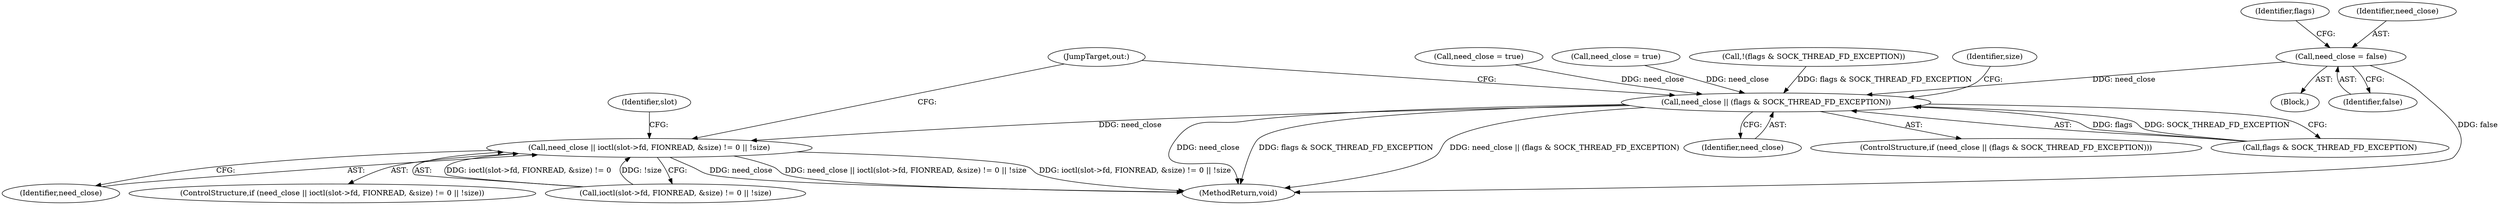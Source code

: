 digraph "0_Android_472271b153c5dc53c28beac55480a8d8434b2d5c_34@API" {
"1000118" [label="(Call,need_close = false)"];
"1000215" [label="(Call,need_close || (flags & SOCK_THREAD_FD_EXCEPTION))"];
"1000226" [label="(Call,need_close || ioctl(slot->fd, FIONREAD, &size) != 0 || !size)"];
"1000215" [label="(Call,need_close || (flags & SOCK_THREAD_FD_EXCEPTION))"];
"1000124" [label="(Identifier,flags)"];
"1000211" [label="(Call,need_close = true)"];
"1000217" [label="(Call,flags & SOCK_THREAD_FD_EXCEPTION)"];
"1000182" [label="(Call,need_close = true)"];
"1000242" [label="(JumpTarget,out:)"];
"1000104" [label="(Block,)"];
"1000146" [label="(Call,!(flags & SOCK_THREAD_FD_EXCEPTION))"];
"1000226" [label="(Call,need_close || ioctl(slot->fd, FIONREAD, &size) != 0 || !size)"];
"1000225" [label="(ControlStructure,if (need_close || ioctl(slot->fd, FIONREAD, &size) != 0 || !size))"];
"1000228" [label="(Call,ioctl(slot->fd, FIONREAD, &size) != 0 || !size)"];
"1000120" [label="(Identifier,false)"];
"1000246" [label="(MethodReturn,void)"];
"1000227" [label="(Identifier,need_close)"];
"1000119" [label="(Identifier,need_close)"];
"1000118" [label="(Call,need_close = false)"];
"1000216" [label="(Identifier,need_close)"];
"1000214" [label="(ControlStructure,if (need_close || (flags & SOCK_THREAD_FD_EXCEPTION)))"];
"1000241" [label="(Identifier,slot)"];
"1000223" [label="(Identifier,size)"];
"1000118" -> "1000104"  [label="AST: "];
"1000118" -> "1000120"  [label="CFG: "];
"1000119" -> "1000118"  [label="AST: "];
"1000120" -> "1000118"  [label="AST: "];
"1000124" -> "1000118"  [label="CFG: "];
"1000118" -> "1000246"  [label="DDG: false"];
"1000118" -> "1000215"  [label="DDG: need_close"];
"1000215" -> "1000214"  [label="AST: "];
"1000215" -> "1000216"  [label="CFG: "];
"1000215" -> "1000217"  [label="CFG: "];
"1000216" -> "1000215"  [label="AST: "];
"1000217" -> "1000215"  [label="AST: "];
"1000223" -> "1000215"  [label="CFG: "];
"1000242" -> "1000215"  [label="CFG: "];
"1000215" -> "1000246"  [label="DDG: need_close"];
"1000215" -> "1000246"  [label="DDG: flags & SOCK_THREAD_FD_EXCEPTION"];
"1000215" -> "1000246"  [label="DDG: need_close || (flags & SOCK_THREAD_FD_EXCEPTION)"];
"1000211" -> "1000215"  [label="DDG: need_close"];
"1000182" -> "1000215"  [label="DDG: need_close"];
"1000217" -> "1000215"  [label="DDG: flags"];
"1000217" -> "1000215"  [label="DDG: SOCK_THREAD_FD_EXCEPTION"];
"1000146" -> "1000215"  [label="DDG: flags & SOCK_THREAD_FD_EXCEPTION"];
"1000215" -> "1000226"  [label="DDG: need_close"];
"1000226" -> "1000225"  [label="AST: "];
"1000226" -> "1000227"  [label="CFG: "];
"1000226" -> "1000228"  [label="CFG: "];
"1000227" -> "1000226"  [label="AST: "];
"1000228" -> "1000226"  [label="AST: "];
"1000241" -> "1000226"  [label="CFG: "];
"1000242" -> "1000226"  [label="CFG: "];
"1000226" -> "1000246"  [label="DDG: need_close"];
"1000226" -> "1000246"  [label="DDG: need_close || ioctl(slot->fd, FIONREAD, &size) != 0 || !size"];
"1000226" -> "1000246"  [label="DDG: ioctl(slot->fd, FIONREAD, &size) != 0 || !size"];
"1000228" -> "1000226"  [label="DDG: ioctl(slot->fd, FIONREAD, &size) != 0"];
"1000228" -> "1000226"  [label="DDG: !size"];
}
